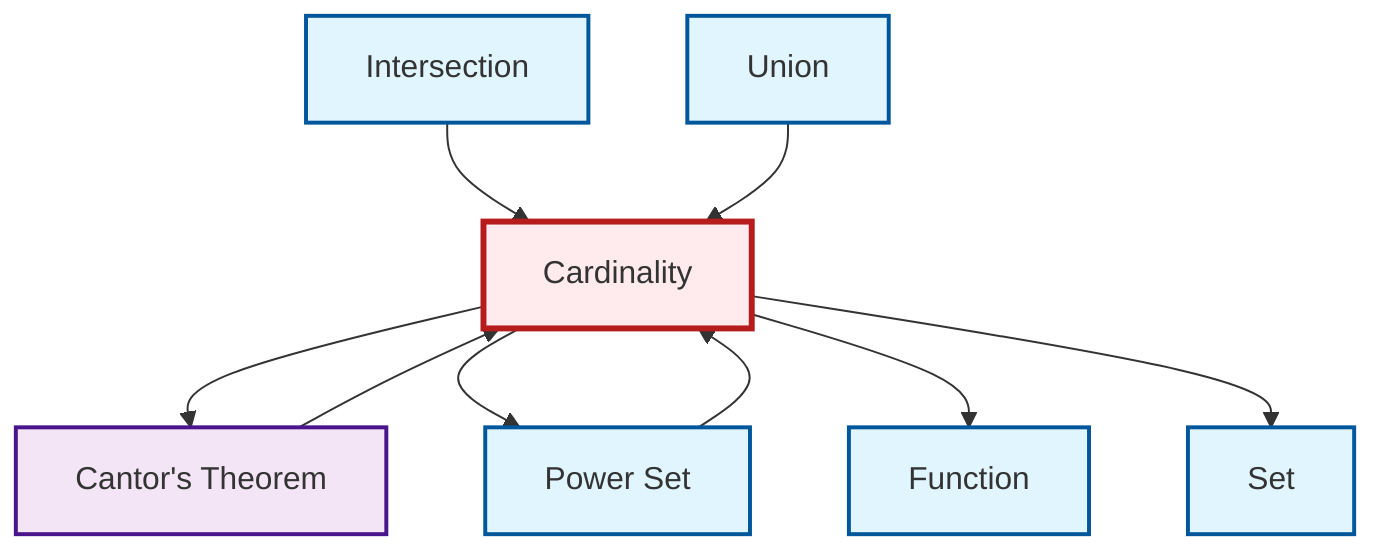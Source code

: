 graph TD
    classDef definition fill:#e1f5fe,stroke:#01579b,stroke-width:2px
    classDef theorem fill:#f3e5f5,stroke:#4a148c,stroke-width:2px
    classDef axiom fill:#fff3e0,stroke:#e65100,stroke-width:2px
    classDef example fill:#e8f5e9,stroke:#1b5e20,stroke-width:2px
    classDef current fill:#ffebee,stroke:#b71c1c,stroke-width:3px
    def-set["Set"]:::definition
    def-union["Union"]:::definition
    thm-cantor["Cantor's Theorem"]:::theorem
    def-function["Function"]:::definition
    def-intersection["Intersection"]:::definition
    def-cardinality["Cardinality"]:::definition
    def-power-set["Power Set"]:::definition
    def-power-set --> def-cardinality
    def-cardinality --> thm-cantor
    def-intersection --> def-cardinality
    def-cardinality --> def-power-set
    def-cardinality --> def-function
    def-cardinality --> def-set
    thm-cantor --> def-cardinality
    def-union --> def-cardinality
    class def-cardinality current